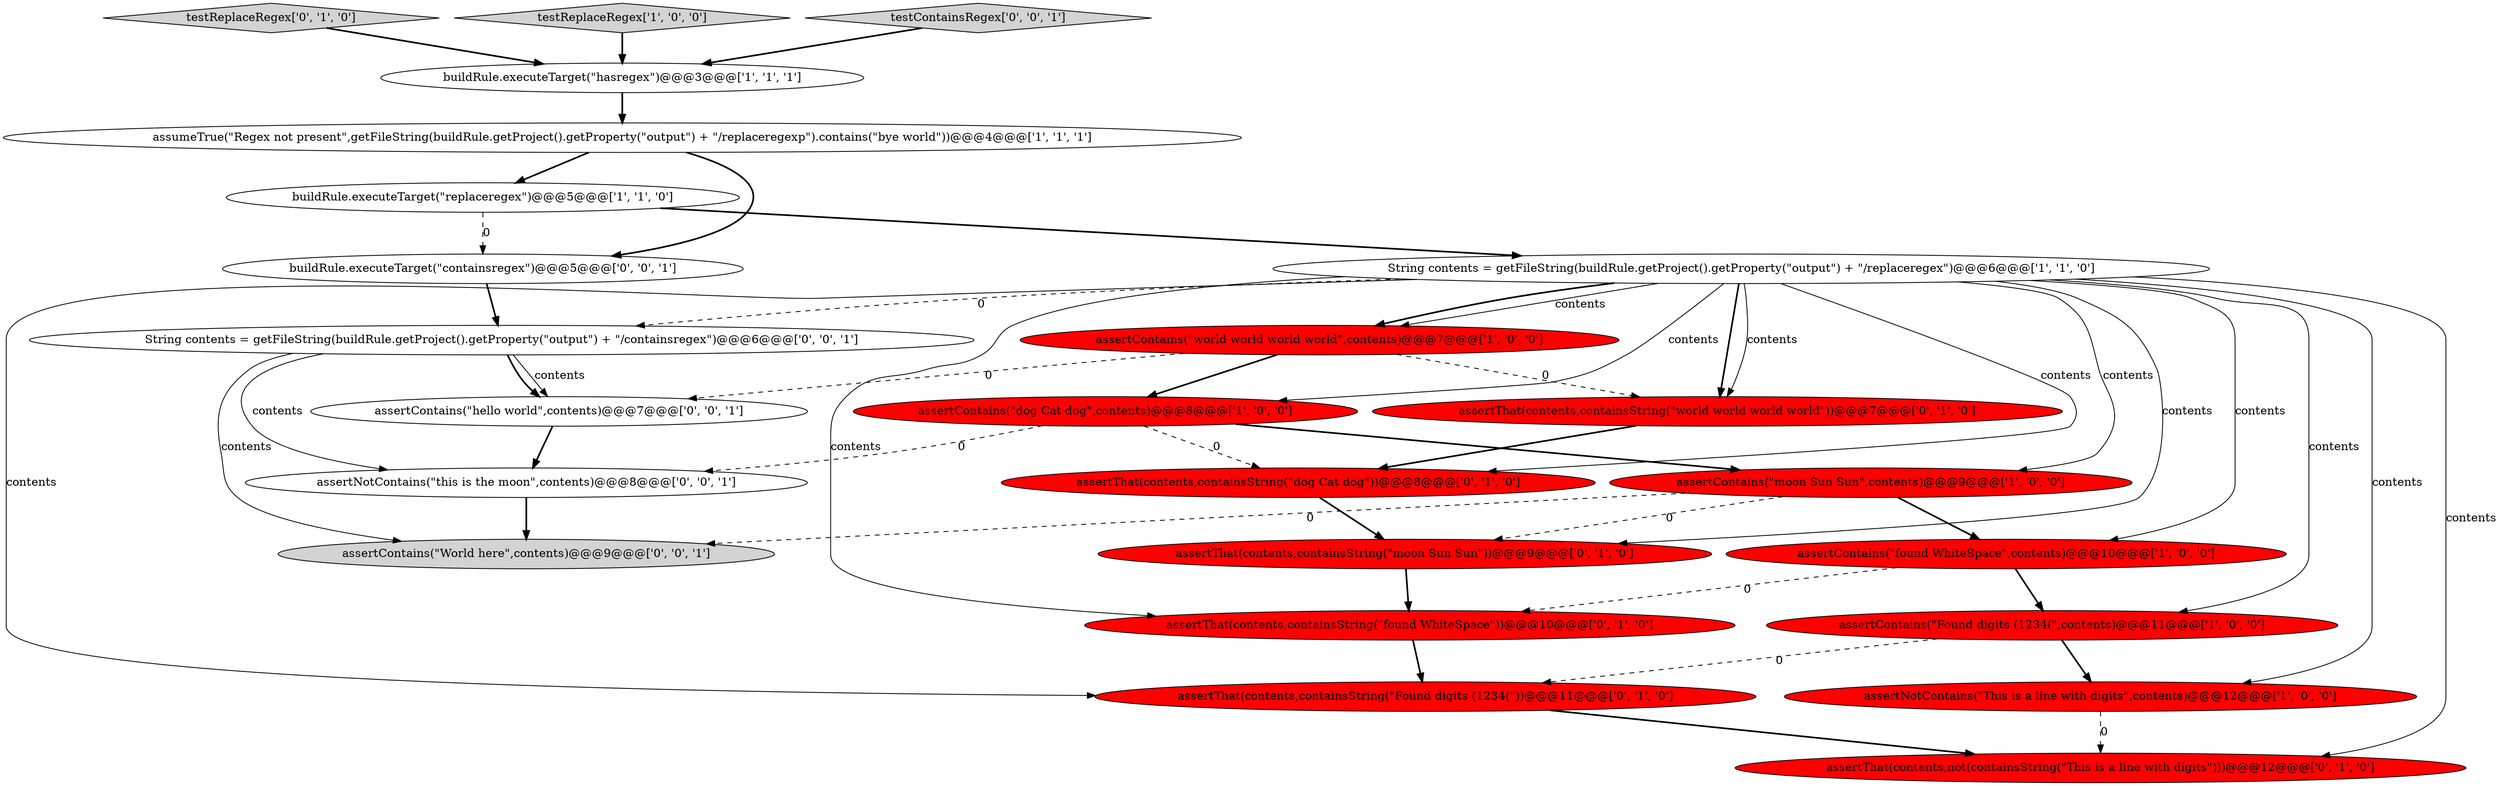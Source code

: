 digraph {
22 [style = filled, label = "String contents = getFileString(buildRule.getProject().getProperty(\"output\") + \"/containsregex\")@@@6@@@['0', '0', '1']", fillcolor = white, shape = ellipse image = "AAA0AAABBB3BBB"];
3 [style = filled, label = "assertNotContains(\"This is a line with digits\",contents)@@@12@@@['1', '0', '0']", fillcolor = red, shape = ellipse image = "AAA1AAABBB1BBB"];
2 [style = filled, label = "assertContains(\"moon Sun Sun\",contents)@@@9@@@['1', '0', '0']", fillcolor = red, shape = ellipse image = "AAA1AAABBB1BBB"];
16 [style = filled, label = "assertThat(contents,containsString(\"found WhiteSpace\"))@@@10@@@['0', '1', '0']", fillcolor = red, shape = ellipse image = "AAA1AAABBB2BBB"];
20 [style = filled, label = "assertNotContains(\"this is the moon\",contents)@@@8@@@['0', '0', '1']", fillcolor = white, shape = ellipse image = "AAA0AAABBB3BBB"];
18 [style = filled, label = "buildRule.executeTarget(\"containsregex\")@@@5@@@['0', '0', '1']", fillcolor = white, shape = ellipse image = "AAA0AAABBB3BBB"];
4 [style = filled, label = "buildRule.executeTarget(\"replaceregex\")@@@5@@@['1', '1', '0']", fillcolor = white, shape = ellipse image = "AAA0AAABBB1BBB"];
9 [style = filled, label = "buildRule.executeTarget(\"hasregex\")@@@3@@@['1', '1', '1']", fillcolor = white, shape = ellipse image = "AAA0AAABBB1BBB"];
12 [style = filled, label = "testReplaceRegex['0', '1', '0']", fillcolor = lightgray, shape = diamond image = "AAA0AAABBB2BBB"];
14 [style = filled, label = "assertThat(contents,containsString(\"Found digits (1234(\"))@@@11@@@['0', '1', '0']", fillcolor = red, shape = ellipse image = "AAA1AAABBB2BBB"];
0 [style = filled, label = "assertContains(\"Found digits (1234(\",contents)@@@11@@@['1', '0', '0']", fillcolor = red, shape = ellipse image = "AAA1AAABBB1BBB"];
23 [style = filled, label = "assertContains(\"World here\",contents)@@@9@@@['0', '0', '1']", fillcolor = lightgray, shape = ellipse image = "AAA0AAABBB3BBB"];
19 [style = filled, label = "assertContains(\"hello world\",contents)@@@7@@@['0', '0', '1']", fillcolor = white, shape = ellipse image = "AAA0AAABBB3BBB"];
15 [style = filled, label = "assertThat(contents,containsString(\"dog Cat dog\"))@@@8@@@['0', '1', '0']", fillcolor = red, shape = ellipse image = "AAA1AAABBB2BBB"];
13 [style = filled, label = "assertThat(contents,not(containsString(\"This is a line with digits\")))@@@12@@@['0', '1', '0']", fillcolor = red, shape = ellipse image = "AAA1AAABBB2BBB"];
7 [style = filled, label = "testReplaceRegex['1', '0', '0']", fillcolor = lightgray, shape = diamond image = "AAA0AAABBB1BBB"];
21 [style = filled, label = "testContainsRegex['0', '0', '1']", fillcolor = lightgray, shape = diamond image = "AAA0AAABBB3BBB"];
11 [style = filled, label = "assertThat(contents,containsString(\"moon Sun Sun\"))@@@9@@@['0', '1', '0']", fillcolor = red, shape = ellipse image = "AAA1AAABBB2BBB"];
10 [style = filled, label = "assertContains(\"dog Cat dog\",contents)@@@8@@@['1', '0', '0']", fillcolor = red, shape = ellipse image = "AAA1AAABBB1BBB"];
17 [style = filled, label = "assertThat(contents,containsString(\"world world world world\"))@@@7@@@['0', '1', '0']", fillcolor = red, shape = ellipse image = "AAA1AAABBB2BBB"];
5 [style = filled, label = "assertContains(\"world world world world\",contents)@@@7@@@['1', '0', '0']", fillcolor = red, shape = ellipse image = "AAA1AAABBB1BBB"];
8 [style = filled, label = "assertContains(\"found WhiteSpace\",contents)@@@10@@@['1', '0', '0']", fillcolor = red, shape = ellipse image = "AAA1AAABBB1BBB"];
1 [style = filled, label = "String contents = getFileString(buildRule.getProject().getProperty(\"output\") + \"/replaceregex\")@@@6@@@['1', '1', '0']", fillcolor = white, shape = ellipse image = "AAA0AAABBB1BBB"];
6 [style = filled, label = "assumeTrue(\"Regex not present\",getFileString(buildRule.getProject().getProperty(\"output\") + \"/replaceregexp\").contains(\"bye world\"))@@@4@@@['1', '1', '1']", fillcolor = white, shape = ellipse image = "AAA0AAABBB1BBB"];
1->5 [style = bold, label=""];
0->3 [style = bold, label=""];
11->16 [style = bold, label=""];
5->10 [style = bold, label=""];
1->10 [style = solid, label="contents"];
1->3 [style = solid, label="contents"];
22->19 [style = solid, label="contents"];
10->15 [style = dashed, label="0"];
8->16 [style = dashed, label="0"];
4->18 [style = dashed, label="0"];
22->19 [style = bold, label=""];
1->0 [style = solid, label="contents"];
6->18 [style = bold, label=""];
19->20 [style = bold, label=""];
2->23 [style = dashed, label="0"];
1->11 [style = solid, label="contents"];
12->9 [style = bold, label=""];
3->13 [style = dashed, label="0"];
1->16 [style = solid, label="contents"];
1->17 [style = bold, label=""];
9->6 [style = bold, label=""];
1->22 [style = dashed, label="0"];
8->0 [style = bold, label=""];
7->9 [style = bold, label=""];
0->14 [style = dashed, label="0"];
6->4 [style = bold, label=""];
1->13 [style = solid, label="contents"];
21->9 [style = bold, label=""];
18->22 [style = bold, label=""];
5->17 [style = dashed, label="0"];
15->11 [style = bold, label=""];
20->23 [style = bold, label=""];
1->2 [style = solid, label="contents"];
22->23 [style = solid, label="contents"];
17->15 [style = bold, label=""];
1->8 [style = solid, label="contents"];
1->17 [style = solid, label="contents"];
16->14 [style = bold, label=""];
2->11 [style = dashed, label="0"];
10->20 [style = dashed, label="0"];
10->2 [style = bold, label=""];
4->1 [style = bold, label=""];
22->20 [style = solid, label="contents"];
14->13 [style = bold, label=""];
1->15 [style = solid, label="contents"];
1->5 [style = solid, label="contents"];
5->19 [style = dashed, label="0"];
2->8 [style = bold, label=""];
1->14 [style = solid, label="contents"];
}
